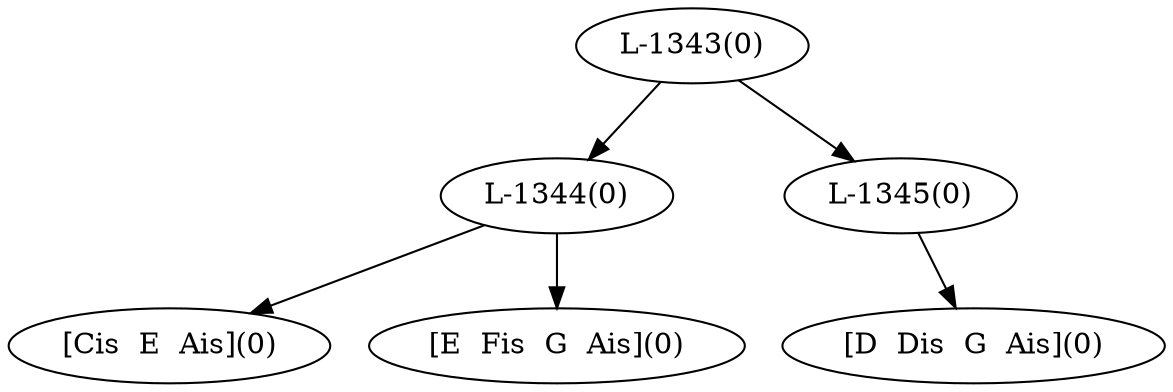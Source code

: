 digraph sample{
"L-1344(0)"->"[Cis  E  Ais](0)"
"L-1344(0)"->"[E  Fis  G  Ais](0)"
"L-1345(0)"->"[D  Dis  G  Ais](0)"
"L-1343(0)"->"L-1344(0)"
"L-1343(0)"->"L-1345(0)"
{rank = min; "L-1343(0)"}
{rank = same; "L-1344(0)"; "L-1345(0)";}
{rank = max; "[Cis  E  Ais](0)"; "[D  Dis  G  Ais](0)"; "[E  Fis  G  Ais](0)";}
}